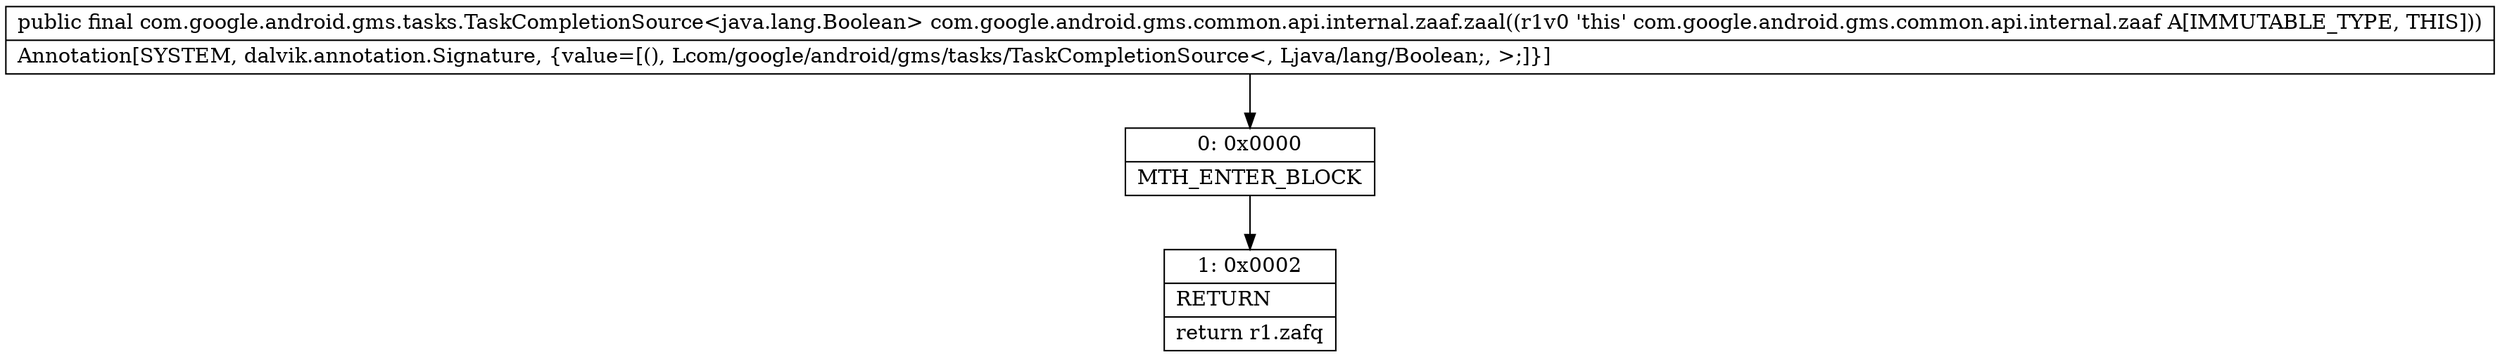 digraph "CFG forcom.google.android.gms.common.api.internal.zaaf.zaal()Lcom\/google\/android\/gms\/tasks\/TaskCompletionSource;" {
Node_0 [shape=record,label="{0\:\ 0x0000|MTH_ENTER_BLOCK\l}"];
Node_1 [shape=record,label="{1\:\ 0x0002|RETURN\l|return r1.zafq\l}"];
MethodNode[shape=record,label="{public final com.google.android.gms.tasks.TaskCompletionSource\<java.lang.Boolean\> com.google.android.gms.common.api.internal.zaaf.zaal((r1v0 'this' com.google.android.gms.common.api.internal.zaaf A[IMMUTABLE_TYPE, THIS]))  | Annotation[SYSTEM, dalvik.annotation.Signature, \{value=[(), Lcom\/google\/android\/gms\/tasks\/TaskCompletionSource\<, Ljava\/lang\/Boolean;, \>;]\}]\l}"];
MethodNode -> Node_0;
Node_0 -> Node_1;
}

